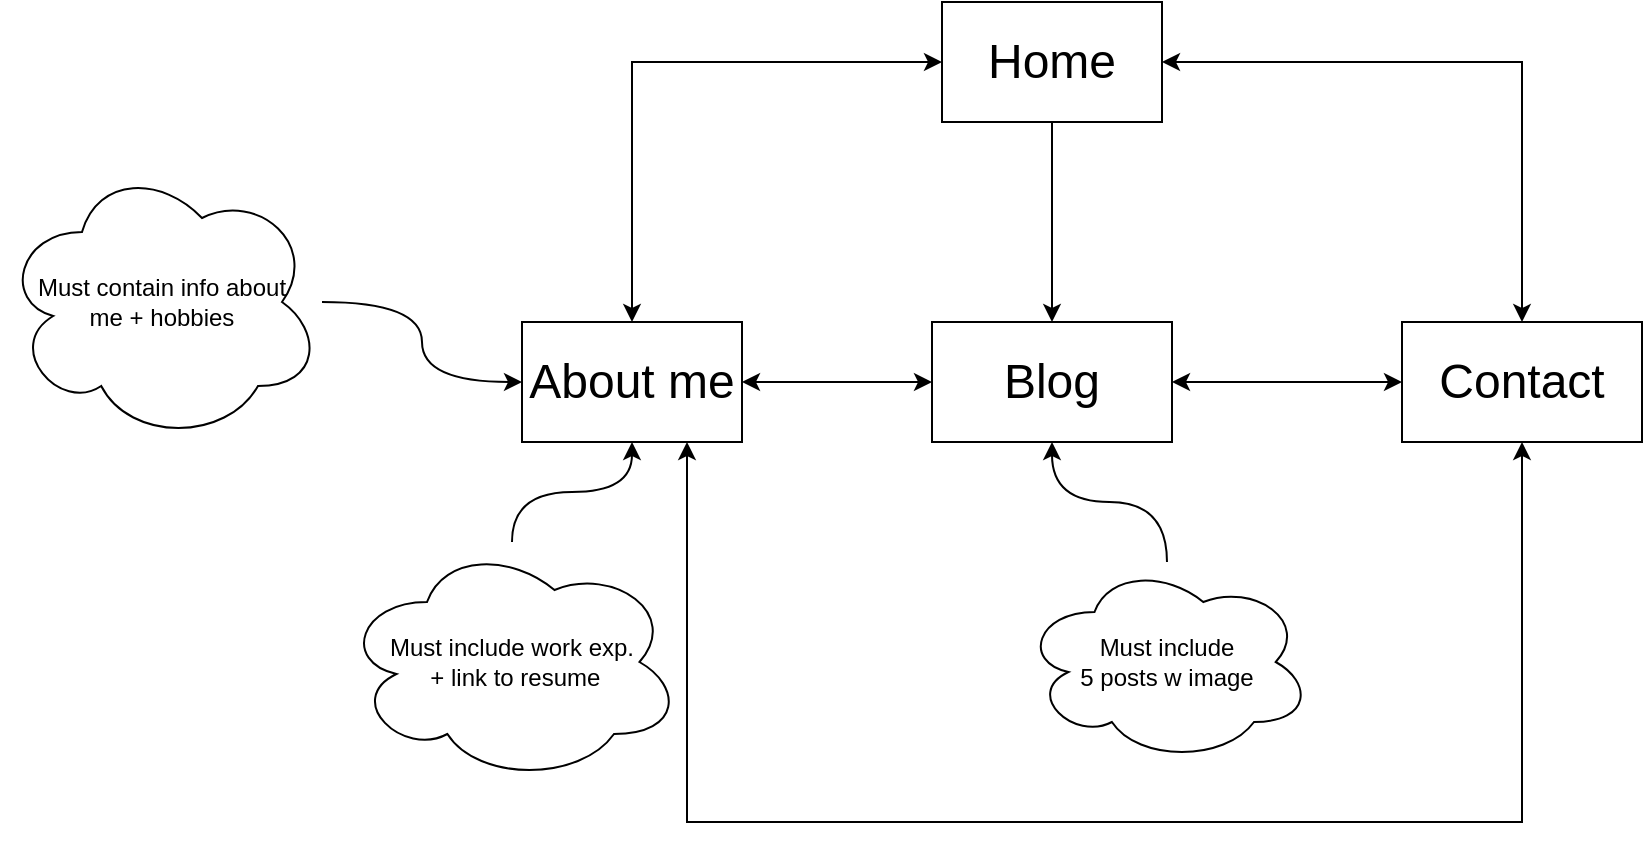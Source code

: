 <mxfile version="21.0.6" type="device"><diagram name="Page-1" id="aXJuk7ybDjfvXOV8xiMv"><mxGraphModel dx="2107" dy="676" grid="1" gridSize="10" guides="1" tooltips="1" connect="1" arrows="1" fold="1" page="1" pageScale="1" pageWidth="850" pageHeight="1100" math="0" shadow="0"><root><mxCell id="0"/><mxCell id="1" parent="0"/><mxCell id="9V8ORgx135_RuEMkWABh-7" value="" style="edgeStyle=orthogonalEdgeStyle;rounded=0;orthogonalLoop=1;jettySize=auto;html=1;" edge="1" parent="1" source="9V8ORgx135_RuEMkWABh-2" target="9V8ORgx135_RuEMkWABh-6"><mxGeometry relative="1" as="geometry"/></mxCell><mxCell id="9V8ORgx135_RuEMkWABh-44" style="edgeStyle=orthogonalEdgeStyle;shape=connector;rounded=0;orthogonalLoop=1;jettySize=auto;html=1;exitX=1;exitY=0.5;exitDx=0;exitDy=0;entryX=0.5;entryY=0;entryDx=0;entryDy=0;labelBackgroundColor=default;strokeColor=default;fontFamily=Helvetica;fontSize=11;fontColor=default;startArrow=classic;endArrow=classic;" edge="1" parent="1" source="9V8ORgx135_RuEMkWABh-2" target="9V8ORgx135_RuEMkWABh-8"><mxGeometry relative="1" as="geometry"/></mxCell><mxCell id="9V8ORgx135_RuEMkWABh-45" style="edgeStyle=orthogonalEdgeStyle;shape=connector;rounded=0;orthogonalLoop=1;jettySize=auto;html=1;exitX=0;exitY=0.5;exitDx=0;exitDy=0;entryX=0.5;entryY=0;entryDx=0;entryDy=0;labelBackgroundColor=default;strokeColor=default;fontFamily=Helvetica;fontSize=11;fontColor=default;startArrow=classic;endArrow=classic;" edge="1" parent="1" source="9V8ORgx135_RuEMkWABh-2" target="9V8ORgx135_RuEMkWABh-3"><mxGeometry relative="1" as="geometry"/></mxCell><mxCell id="9V8ORgx135_RuEMkWABh-2" value="Home" style="rounded=0;whiteSpace=wrap;html=1;fontSize=24;" vertex="1" parent="1"><mxGeometry x="370" y="310" width="110" height="60" as="geometry"/></mxCell><mxCell id="9V8ORgx135_RuEMkWABh-41" style="edgeStyle=orthogonalEdgeStyle;shape=connector;rounded=0;orthogonalLoop=1;jettySize=auto;html=1;exitX=0.75;exitY=1;exitDx=0;exitDy=0;entryX=0.5;entryY=1;entryDx=0;entryDy=0;labelBackgroundColor=default;strokeColor=default;fontFamily=Helvetica;fontSize=11;fontColor=default;startArrow=classic;endArrow=classic;" edge="1" parent="1" source="9V8ORgx135_RuEMkWABh-3" target="9V8ORgx135_RuEMkWABh-8"><mxGeometry relative="1" as="geometry"><Array as="points"><mxPoint x="242" y="720"/><mxPoint x="660" y="720"/></Array></mxGeometry></mxCell><mxCell id="9V8ORgx135_RuEMkWABh-42" style="edgeStyle=orthogonalEdgeStyle;shape=connector;rounded=0;orthogonalLoop=1;jettySize=auto;html=1;exitX=1;exitY=0.5;exitDx=0;exitDy=0;entryX=0;entryY=0.5;entryDx=0;entryDy=0;labelBackgroundColor=default;strokeColor=default;fontFamily=Helvetica;fontSize=11;fontColor=default;startArrow=classic;endArrow=classic;" edge="1" parent="1" source="9V8ORgx135_RuEMkWABh-3" target="9V8ORgx135_RuEMkWABh-6"><mxGeometry relative="1" as="geometry"/></mxCell><mxCell id="9V8ORgx135_RuEMkWABh-3" value="About me" style="rounded=0;whiteSpace=wrap;html=1;fontSize=24;" vertex="1" parent="1"><mxGeometry x="160" y="470" width="110" height="60" as="geometry"/></mxCell><mxCell id="9V8ORgx135_RuEMkWABh-43" style="edgeStyle=orthogonalEdgeStyle;shape=connector;rounded=0;orthogonalLoop=1;jettySize=auto;html=1;exitX=1;exitY=0.5;exitDx=0;exitDy=0;entryX=0;entryY=0.5;entryDx=0;entryDy=0;labelBackgroundColor=default;strokeColor=default;fontFamily=Helvetica;fontSize=11;fontColor=default;startArrow=classic;endArrow=classic;" edge="1" parent="1" source="9V8ORgx135_RuEMkWABh-6" target="9V8ORgx135_RuEMkWABh-8"><mxGeometry relative="1" as="geometry"/></mxCell><mxCell id="9V8ORgx135_RuEMkWABh-6" value="Blog" style="whiteSpace=wrap;html=1;rounded=0;fontSize=24;" vertex="1" parent="1"><mxGeometry x="365" y="470" width="120" height="60" as="geometry"/></mxCell><mxCell id="9V8ORgx135_RuEMkWABh-8" value="Contact" style="rounded=0;whiteSpace=wrap;html=1;fontSize=24;" vertex="1" parent="1"><mxGeometry x="600" y="470" width="120" height="60" as="geometry"/></mxCell><mxCell id="9V8ORgx135_RuEMkWABh-28" style="edgeStyle=orthogonalEdgeStyle;rounded=0;orthogonalLoop=1;jettySize=auto;html=1;curved=1;" edge="1" parent="1" source="9V8ORgx135_RuEMkWABh-27" target="9V8ORgx135_RuEMkWABh-6"><mxGeometry relative="1" as="geometry"/></mxCell><mxCell id="9V8ORgx135_RuEMkWABh-27" value="&lt;div&gt;Must include &lt;br&gt;&lt;/div&gt;&lt;div&gt;5 posts w image&lt;br&gt;&lt;/div&gt;" style="ellipse;shape=cloud;whiteSpace=wrap;html=1;" vertex="1" parent="1"><mxGeometry x="410" y="590" width="145" height="100" as="geometry"/></mxCell><mxCell id="9V8ORgx135_RuEMkWABh-31" style="edgeStyle=orthogonalEdgeStyle;rounded=0;orthogonalLoop=1;jettySize=auto;html=1;curved=1;" edge="1" parent="1" source="9V8ORgx135_RuEMkWABh-30" target="9V8ORgx135_RuEMkWABh-3"><mxGeometry relative="1" as="geometry"/></mxCell><mxCell id="9V8ORgx135_RuEMkWABh-30" value="&lt;div&gt;Must include work exp.&lt;/div&gt;&lt;div&gt;&amp;nbsp;+ link to resume&lt;/div&gt;" style="ellipse;shape=cloud;whiteSpace=wrap;html=1;" vertex="1" parent="1"><mxGeometry x="70" y="580" width="170" height="120" as="geometry"/></mxCell><mxCell id="9V8ORgx135_RuEMkWABh-34" style="edgeStyle=orthogonalEdgeStyle;rounded=0;orthogonalLoop=1;jettySize=auto;html=1;entryX=0;entryY=0.5;entryDx=0;entryDy=0;curved=1;" edge="1" parent="1" source="9V8ORgx135_RuEMkWABh-32" target="9V8ORgx135_RuEMkWABh-3"><mxGeometry relative="1" as="geometry"/></mxCell><mxCell id="9V8ORgx135_RuEMkWABh-32" value="&lt;div&gt;Must contain info about &lt;br&gt;&lt;/div&gt;&lt;div&gt;me + hobbies&lt;/div&gt;" style="ellipse;shape=cloud;whiteSpace=wrap;html=1;" vertex="1" parent="1"><mxGeometry x="-100" y="390" width="160" height="140" as="geometry"/></mxCell></root></mxGraphModel></diagram></mxfile>